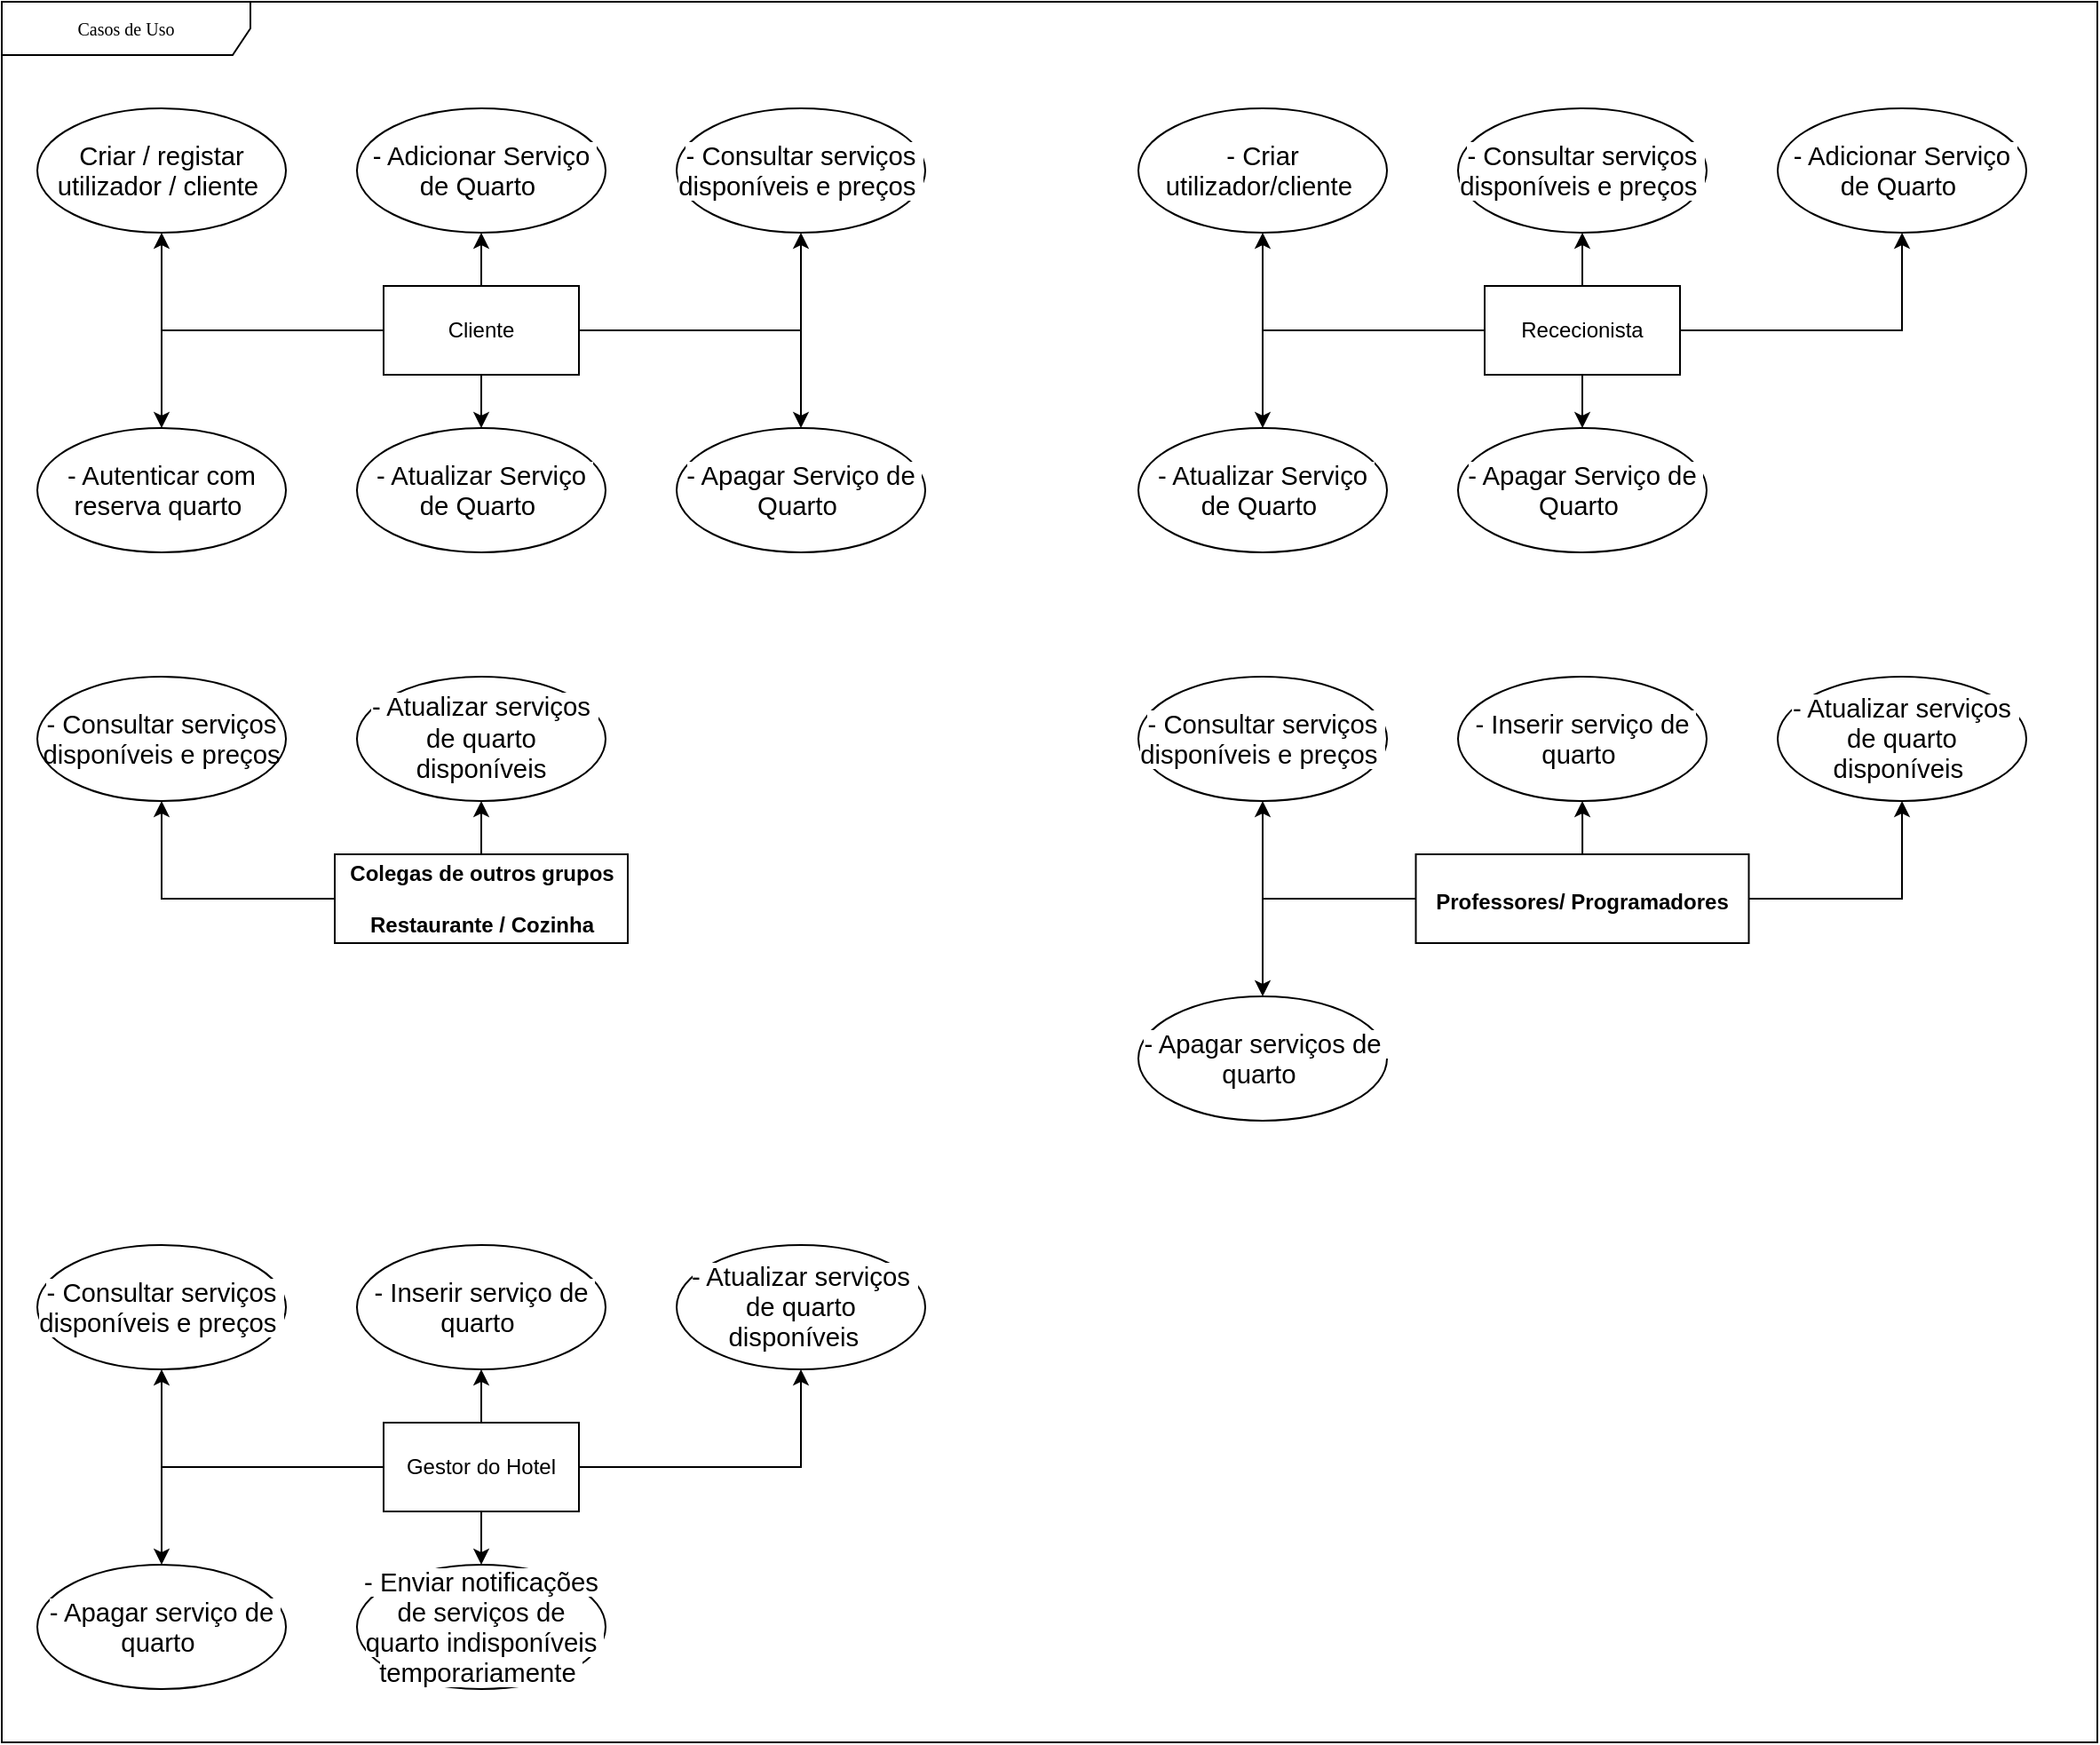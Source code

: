 <mxfile version="24.7.17">
  <diagram name="Page-1" id="c4acf3e9-155e-7222-9cf6-157b1a14988f">
    <mxGraphModel dx="1165" dy="1508" grid="1" gridSize="10" guides="1" tooltips="1" connect="1" arrows="1" fold="1" page="1" pageScale="1" pageWidth="850" pageHeight="1100" background="none" math="0" shadow="0">
      <root>
        <mxCell id="0" />
        <mxCell id="1" parent="0" />
        <mxCell id="17acba5748e5396b-1" value="Casos de Uso" style="shape=umlFrame;whiteSpace=wrap;html=1;rounded=0;shadow=0;comic=0;labelBackgroundColor=none;strokeWidth=1;fontFamily=Verdana;fontSize=10;align=center;width=140;height=30;" parent="1" vertex="1">
          <mxGeometry x="20" y="20" width="1180" height="980" as="geometry" />
        </mxCell>
        <mxCell id="TRqUTvNIFAxU2LXoDbBm-1" value="&lt;span style=&quot;-webkit-user-drag: none; -webkit-tap-highlight-color: transparent; margin: 0px; padding: 0px; user-select: text; text-align: left; white-space-collapse: preserve; background-color: rgb(255, 255, 255); font-size: 11pt; line-height: 17px; font-family: Calibri, Calibri_EmbeddedFont, Calibri_MSFontService, sans-serif; font-variant-ligatures: none !important;&quot; class=&quot;TextRun SCXW75571913 BCX0&quot; lang=&quot;PT-PT&quot; data-contrast=&quot;auto&quot;&gt;&lt;span style=&quot;-webkit-user-drag: none; -webkit-tap-highlight-color: transparent; margin: 0px; padding: 0px; user-select: text;&quot; class=&quot;NormalTextRun SCXW75571913 BCX0&quot;&gt;Criar &lt;/span&gt;&lt;span style=&quot;-webkit-user-drag: none; -webkit-tap-highlight-color: transparent; margin: 0px; padding: 0px; user-select: text;&quot; class=&quot;NormalTextRun SCXW75571913 BCX0&quot;&gt;/ registar&lt;/span&gt;&lt;span style=&quot;-webkit-user-drag: none; -webkit-tap-highlight-color: transparent; margin: 0px; padding: 0px; user-select: text;&quot; class=&quot;NormalTextRun SCXW75571913 BCX0&quot;&gt; utilizador &lt;/span&gt;&lt;span style=&quot;-webkit-user-drag: none; -webkit-tap-highlight-color: transparent; margin: 0px; padding: 0px; user-select: text;&quot; class=&quot;NormalTextRun SCXW75571913 BCX0&quot;&gt;/ cliente&lt;/span&gt;&lt;/span&gt;&lt;span style=&quot;-webkit-user-drag: none; -webkit-tap-highlight-color: transparent; margin: 0px; padding: 0px; user-select: text; text-align: left; white-space-collapse: preserve; background-color: rgb(255, 255, 255); font-size: 11pt; line-height: 17px; font-family: Calibri, Calibri_EmbeddedFont, Calibri_MSFontService, sans-serif;&quot; data-ccp-props=&quot;{}&quot; class=&quot;EOP SCXW75571913 BCX0&quot;&gt;&amp;nbsp;&lt;/span&gt;" style="ellipse;whiteSpace=wrap;html=1;" parent="1" vertex="1">
          <mxGeometry x="40" y="80" width="140" height="70" as="geometry" />
        </mxCell>
        <mxCell id="TRqUTvNIFAxU2LXoDbBm-2" value="&lt;span style=&quot;-webkit-user-drag: none; -webkit-tap-highlight-color: transparent; margin: 0px; padding: 0px; user-select: text; text-align: left; white-space-collapse: preserve; background-color: rgb(255, 255, 255); font-size: 11pt; line-height: 17px; font-family: Calibri, Calibri_EmbeddedFont, Calibri_MSFontService, sans-serif; font-variant-ligatures: none !important;&quot; class=&quot;TextRun SCXW180623992 BCX0&quot; lang=&quot;PT-PT&quot; data-contrast=&quot;auto&quot;&gt;&lt;span style=&quot;-webkit-user-drag: none; -webkit-tap-highlight-color: transparent; margin: 0px; padding: 0px; user-select: text;&quot; class=&quot;NormalTextRun SCXW180623992 BCX0&quot;&gt;- Autenticar &lt;/span&gt;&lt;span style=&quot;-webkit-user-drag: none; -webkit-tap-highlight-color: transparent; margin: 0px; padding: 0px; user-select: text;&quot; class=&quot;NormalTextRun SCXW180623992 BCX0&quot;&gt;com &lt;/span&gt;&lt;span style=&quot;-webkit-user-drag: none; -webkit-tap-highlight-color: transparent; margin: 0px; padding: 0px; user-select: text;&quot; class=&quot;NormalTextRun SCXW180623992 BCX0&quot;&gt;reserva&lt;/span&gt;&lt;span style=&quot;-webkit-user-drag: none; -webkit-tap-highlight-color: transparent; margin: 0px; padding: 0px; user-select: text;&quot; class=&quot;NormalTextRun SCXW180623992 BCX0&quot;&gt; quarto&lt;/span&gt;&lt;/span&gt;&lt;span style=&quot;-webkit-user-drag: none; -webkit-tap-highlight-color: transparent; margin: 0px; padding: 0px; user-select: text; text-align: left; white-space-collapse: preserve; background-color: rgb(255, 255, 255); font-size: 11pt; line-height: 17px; font-family: Calibri, Calibri_EmbeddedFont, Calibri_MSFontService, sans-serif;&quot; data-ccp-props=&quot;{}&quot; class=&quot;EOP SCXW180623992 BCX0&quot;&gt;&amp;nbsp;&lt;/span&gt;" style="ellipse;whiteSpace=wrap;html=1;" parent="1" vertex="1">
          <mxGeometry x="40" y="260" width="140" height="70" as="geometry" />
        </mxCell>
        <mxCell id="TRqUTvNIFAxU2LXoDbBm-3" value="&lt;span style=&quot;-webkit-user-drag: none; -webkit-tap-highlight-color: transparent; margin: 0px; padding: 0px; user-select: text; text-align: left; white-space-collapse: preserve; background-color: rgb(255, 255, 255); font-size: 11pt; line-height: 17px; font-family: Calibri, Calibri_EmbeddedFont, Calibri_MSFontService, sans-serif; font-variant-ligatures: none !important;&quot; class=&quot;TextRun SCXW109686073 BCX0&quot; lang=&quot;PT-PT&quot; data-contrast=&quot;auto&quot;&gt;&lt;span style=&quot;-webkit-user-drag: none; -webkit-tap-highlight-color: transparent; margin: 0px; padding: 0px; user-select: text;&quot; class=&quot;NormalTextRun SCXW109686073 BCX0&quot;&gt;- &lt;/span&gt;&lt;span style=&quot;-webkit-user-drag: none; -webkit-tap-highlight-color: transparent; margin: 0px; padding: 0px; user-select: text;&quot; class=&quot;NormalTextRun SCXW109686073 BCX0&quot;&gt;Consultar serviços disponíveis e preços&lt;/span&gt;&lt;/span&gt;&lt;span style=&quot;-webkit-user-drag: none; -webkit-tap-highlight-color: transparent; margin: 0px; padding: 0px; user-select: text; text-align: left; white-space-collapse: preserve; background-color: rgb(255, 255, 255); font-size: 11pt; line-height: 17px; font-family: Calibri, Calibri_EmbeddedFont, Calibri_MSFontService, sans-serif;&quot; data-ccp-props=&quot;{}&quot; class=&quot;EOP SCXW109686073 BCX0&quot;&gt;&amp;nbsp;&lt;/span&gt;" style="ellipse;whiteSpace=wrap;html=1;" parent="1" vertex="1">
          <mxGeometry x="400" y="80" width="140" height="70" as="geometry" />
        </mxCell>
        <mxCell id="TRqUTvNIFAxU2LXoDbBm-4" value="&lt;span style=&quot;-webkit-user-drag: none; -webkit-tap-highlight-color: transparent; margin: 0px; padding: 0px; user-select: text; text-align: left; white-space-collapse: preserve; background-color: rgb(255, 255, 255); font-size: 11pt; line-height: 17px; font-family: Calibri, Calibri_EmbeddedFont, Calibri_MSFontService, sans-serif; font-variant-ligatures: none !important;&quot; class=&quot;TextRun SCXW32491162 BCX0&quot; lang=&quot;PT-PT&quot; data-contrast=&quot;auto&quot;&gt;&lt;span style=&quot;-webkit-user-drag: none; -webkit-tap-highlight-color: transparent; margin: 0px; padding: 0px; user-select: text;&quot; class=&quot;NormalTextRun SCXW32491162 BCX0&quot;&gt;- &lt;/span&gt;&lt;span style=&quot;-webkit-user-drag: none; -webkit-tap-highlight-color: transparent; margin: 0px; padding: 0px; user-select: text;&quot; class=&quot;NormalTextRun SCXW32491162 BCX0&quot;&gt;Adicionar&lt;/span&gt;&lt;span style=&quot;-webkit-user-drag: none; -webkit-tap-highlight-color: transparent; margin: 0px; padding: 0px; user-select: text;&quot; class=&quot;NormalTextRun SCXW32491162 BCX0&quot;&gt; &lt;/span&gt;&lt;span style=&quot;-webkit-user-drag: none; -webkit-tap-highlight-color: transparent; margin: 0px; padding: 0px; user-select: text;&quot; class=&quot;NormalTextRun SCXW32491162 BCX0&quot;&gt;S&lt;/span&gt;&lt;span style=&quot;-webkit-user-drag: none; -webkit-tap-highlight-color: transparent; margin: 0px; padding: 0px; user-select: text;&quot; class=&quot;NormalTextRun SCXW32491162 BCX0&quot;&gt;erviço de &lt;/span&gt;&lt;span style=&quot;-webkit-user-drag: none; -webkit-tap-highlight-color: transparent; margin: 0px; padding: 0px; user-select: text;&quot; class=&quot;NormalTextRun SCXW32491162 BCX0&quot;&gt;Quarto&lt;/span&gt;&lt;/span&gt;&lt;span style=&quot;-webkit-user-drag: none; -webkit-tap-highlight-color: transparent; margin: 0px; padding: 0px; user-select: text; text-align: left; white-space-collapse: preserve; background-color: rgb(255, 255, 255); font-size: 11pt; line-height: 17px; font-family: Calibri, Calibri_EmbeddedFont, Calibri_MSFontService, sans-serif;&quot; data-ccp-props=&quot;{}&quot; class=&quot;EOP SCXW32491162 BCX0&quot;&gt;&amp;nbsp;&lt;/span&gt;" style="ellipse;whiteSpace=wrap;html=1;" parent="1" vertex="1">
          <mxGeometry x="220" y="80" width="140" height="70" as="geometry" />
        </mxCell>
        <mxCell id="TRqUTvNIFAxU2LXoDbBm-5" value="&lt;span style=&quot;-webkit-user-drag: none; -webkit-tap-highlight-color: transparent; margin: 0px; padding: 0px; user-select: text; text-align: left; white-space-collapse: preserve; background-color: rgb(255, 255, 255); font-size: 11pt; line-height: 17px; font-family: Calibri, Calibri_EmbeddedFont, Calibri_MSFontService, sans-serif; font-variant-ligatures: none !important;&quot; class=&quot;TextRun SCXW235727160 BCX0&quot; lang=&quot;PT-PT&quot; data-contrast=&quot;auto&quot;&gt;&lt;span style=&quot;-webkit-user-drag: none; -webkit-tap-highlight-color: transparent; margin: 0px; padding: 0px; user-select: text;&quot; class=&quot;NormalTextRun SCXW235727160 BCX0&quot;&gt;- Atualizar Serviço de Quarto&lt;/span&gt;&lt;/span&gt;&lt;span style=&quot;-webkit-user-drag: none; -webkit-tap-highlight-color: transparent; margin: 0px; padding: 0px; user-select: text; text-align: left; white-space-collapse: preserve; background-color: rgb(255, 255, 255); font-size: 11pt; line-height: 17px; font-family: Calibri, Calibri_EmbeddedFont, Calibri_MSFontService, sans-serif;&quot; data-ccp-props=&quot;{}&quot; class=&quot;EOP SCXW235727160 BCX0&quot;&gt;&amp;nbsp;&lt;/span&gt;" style="ellipse;whiteSpace=wrap;html=1;" parent="1" vertex="1">
          <mxGeometry x="220" y="260" width="140" height="70" as="geometry" />
        </mxCell>
        <mxCell id="TRqUTvNIFAxU2LXoDbBm-6" value="&lt;span style=&quot;-webkit-user-drag: none; -webkit-tap-highlight-color: transparent; margin: 0px; padding: 0px; user-select: text; text-align: left; white-space-collapse: preserve; background-color: rgb(255, 255, 255); font-size: 11pt; line-height: 17px; font-family: Calibri, Calibri_EmbeddedFont, Calibri_MSFontService, sans-serif; font-variant-ligatures: none !important;&quot; class=&quot;TextRun SCXW94446775 BCX0&quot; lang=&quot;PT-PT&quot; data-contrast=&quot;auto&quot;&gt;&lt;span style=&quot;-webkit-user-drag: none; -webkit-tap-highlight-color: transparent; margin: 0px; padding: 0px; user-select: text;&quot; class=&quot;NormalTextRun SCXW94446775 BCX0&quot;&gt;- Apagar Serviço de Quarto&lt;/span&gt;&lt;/span&gt;&lt;span style=&quot;-webkit-user-drag: none; -webkit-tap-highlight-color: transparent; margin: 0px; padding: 0px; user-select: text; text-align: left; white-space-collapse: preserve; background-color: rgb(255, 255, 255); font-size: 11pt; line-height: 17px; font-family: Calibri, Calibri_EmbeddedFont, Calibri_MSFontService, sans-serif;&quot; data-ccp-props=&quot;{}&quot; class=&quot;EOP SCXW94446775 BCX0&quot;&gt;&amp;nbsp;&lt;/span&gt;" style="ellipse;whiteSpace=wrap;html=1;" parent="1" vertex="1">
          <mxGeometry x="400" y="260" width="140" height="70" as="geometry" />
        </mxCell>
        <mxCell id="TRqUTvNIFAxU2LXoDbBm-15" style="edgeStyle=orthogonalEdgeStyle;rounded=0;orthogonalLoop=1;jettySize=auto;html=1;" parent="1" source="TRqUTvNIFAxU2LXoDbBm-14" target="TRqUTvNIFAxU2LXoDbBm-4" edge="1">
          <mxGeometry relative="1" as="geometry" />
        </mxCell>
        <mxCell id="TRqUTvNIFAxU2LXoDbBm-16" style="edgeStyle=orthogonalEdgeStyle;rounded=0;orthogonalLoop=1;jettySize=auto;html=1;" parent="1" source="TRqUTvNIFAxU2LXoDbBm-14" target="TRqUTvNIFAxU2LXoDbBm-3" edge="1">
          <mxGeometry relative="1" as="geometry" />
        </mxCell>
        <mxCell id="TRqUTvNIFAxU2LXoDbBm-17" style="edgeStyle=orthogonalEdgeStyle;rounded=0;orthogonalLoop=1;jettySize=auto;html=1;entryX=0.5;entryY=1;entryDx=0;entryDy=0;" parent="1" source="TRqUTvNIFAxU2LXoDbBm-14" target="TRqUTvNIFAxU2LXoDbBm-1" edge="1">
          <mxGeometry relative="1" as="geometry" />
        </mxCell>
        <mxCell id="TRqUTvNIFAxU2LXoDbBm-18" style="edgeStyle=orthogonalEdgeStyle;rounded=0;orthogonalLoop=1;jettySize=auto;html=1;" parent="1" source="TRqUTvNIFAxU2LXoDbBm-14" target="TRqUTvNIFAxU2LXoDbBm-5" edge="1">
          <mxGeometry relative="1" as="geometry" />
        </mxCell>
        <mxCell id="TRqUTvNIFAxU2LXoDbBm-19" style="edgeStyle=orthogonalEdgeStyle;rounded=0;orthogonalLoop=1;jettySize=auto;html=1;" parent="1" source="TRqUTvNIFAxU2LXoDbBm-14" target="TRqUTvNIFAxU2LXoDbBm-6" edge="1">
          <mxGeometry relative="1" as="geometry" />
        </mxCell>
        <mxCell id="TRqUTvNIFAxU2LXoDbBm-20" style="edgeStyle=orthogonalEdgeStyle;rounded=0;orthogonalLoop=1;jettySize=auto;html=1;" parent="1" source="TRqUTvNIFAxU2LXoDbBm-14" target="TRqUTvNIFAxU2LXoDbBm-2" edge="1">
          <mxGeometry relative="1" as="geometry" />
        </mxCell>
        <mxCell id="TRqUTvNIFAxU2LXoDbBm-14" value="Cliente" style="html=1;whiteSpace=wrap;" parent="1" vertex="1">
          <mxGeometry x="235" y="180" width="110" height="50" as="geometry" />
        </mxCell>
        <mxCell id="188S0xd9ToCCXMYDWvKy-2" value="&lt;span style=&quot;-webkit-user-drag: none; -webkit-tap-highlight-color: transparent; margin: 0px; padding: 0px; user-select: text; text-align: left; white-space-collapse: preserve; background-color: rgb(255, 255, 255); font-size: 11pt; line-height: 17px; font-family: Calibri, Calibri_EmbeddedFont, Calibri_MSFontService, sans-serif; font-variant-ligatures: none !important;&quot; class=&quot;TextRun SCXW247957925 BCX0&quot; lang=&quot;PT-PT&quot; data-contrast=&quot;auto&quot;&gt;&lt;span style=&quot;-webkit-user-drag: none; -webkit-tap-highlight-color: transparent; margin: 0px; padding: 0px; user-select: text;&quot; class=&quot;NormalTextRun SCXW247957925 BCX0&quot;&gt;- Criar utilizador&lt;/span&gt;&lt;span style=&quot;-webkit-user-drag: none; -webkit-tap-highlight-color: transparent; margin: 0px; padding: 0px; user-select: text;&quot; class=&quot;NormalTextRun SCXW247957925 BCX0&quot;&gt;/cliente&lt;/span&gt;&lt;/span&gt;&lt;span style=&quot;-webkit-user-drag: none; -webkit-tap-highlight-color: transparent; margin: 0px; padding: 0px; user-select: text; text-align: left; white-space-collapse: preserve; background-color: rgb(255, 255, 255); font-size: 11pt; line-height: 17px; font-family: Calibri, Calibri_EmbeddedFont, Calibri_MSFontService, sans-serif;&quot; data-ccp-props=&quot;{}&quot; class=&quot;EOP SCXW247957925 BCX0&quot;&gt;&amp;nbsp;&lt;/span&gt;" style="ellipse;whiteSpace=wrap;html=1;" vertex="1" parent="1">
          <mxGeometry x="660" y="80" width="140" height="70" as="geometry" />
        </mxCell>
        <mxCell id="188S0xd9ToCCXMYDWvKy-3" value="&lt;span style=&quot;-webkit-user-drag: none; -webkit-tap-highlight-color: transparent; margin: 0px; padding: 0px; user-select: text; text-align: left; white-space-collapse: preserve; background-color: rgb(255, 255, 255); font-size: 11pt; line-height: 17px; font-family: Calibri, Calibri_EmbeddedFont, Calibri_MSFontService, sans-serif; font-variant-ligatures: none !important;&quot; class=&quot;TextRun SCXW54828453 BCX0&quot; lang=&quot;PT-PT&quot; data-contrast=&quot;auto&quot;&gt;&lt;span style=&quot;-webkit-user-drag: none; -webkit-tap-highlight-color: transparent; margin: 0px; padding: 0px; user-select: text;&quot; class=&quot;NormalTextRun SCXW54828453 BCX0&quot;&gt;- Atualizar Serviço de Quarto&lt;/span&gt;&lt;/span&gt;&lt;span style=&quot;-webkit-user-drag: none; -webkit-tap-highlight-color: transparent; margin: 0px; padding: 0px; user-select: text; text-align: left; white-space-collapse: preserve; background-color: rgb(255, 255, 255); font-size: 11pt; line-height: 17px; font-family: Calibri, Calibri_EmbeddedFont, Calibri_MSFontService, sans-serif;&quot; data-ccp-props=&quot;{}&quot; class=&quot;EOP SCXW54828453 BCX0&quot;&gt;&amp;nbsp;&lt;/span&gt;" style="ellipse;whiteSpace=wrap;html=1;" vertex="1" parent="1">
          <mxGeometry x="660" y="260" width="140" height="70" as="geometry" />
        </mxCell>
        <mxCell id="188S0xd9ToCCXMYDWvKy-4" value="&lt;span style=&quot;-webkit-user-drag: none; -webkit-tap-highlight-color: transparent; margin: 0px; padding: 0px; user-select: text; text-align: left; white-space-collapse: preserve; background-color: rgb(255, 255, 255); font-size: 11pt; line-height: 17px; font-family: Calibri, Calibri_EmbeddedFont, Calibri_MSFontService, sans-serif; font-variant-ligatures: none !important;&quot; class=&quot;TextRun SCXW182080053 BCX0&quot; lang=&quot;PT-PT&quot; data-contrast=&quot;auto&quot;&gt;&lt;span style=&quot;-webkit-user-drag: none; -webkit-tap-highlight-color: transparent; margin: 0px; padding: 0px; user-select: text;&quot; class=&quot;NormalTextRun SCXW182080053 BCX0&quot;&gt;- Adicionar Serviço de Quarto&lt;/span&gt;&lt;/span&gt;&lt;span style=&quot;-webkit-user-drag: none; -webkit-tap-highlight-color: transparent; margin: 0px; padding: 0px; user-select: text; text-align: left; white-space-collapse: preserve; background-color: rgb(255, 255, 255); font-size: 11pt; line-height: 17px; font-family: Calibri, Calibri_EmbeddedFont, Calibri_MSFontService, sans-serif;&quot; data-ccp-props=&quot;{}&quot; class=&quot;EOP SCXW182080053 BCX0&quot;&gt;&amp;nbsp;&lt;/span&gt;" style="ellipse;whiteSpace=wrap;html=1;" vertex="1" parent="1">
          <mxGeometry x="1020" y="80" width="140" height="70" as="geometry" />
        </mxCell>
        <mxCell id="188S0xd9ToCCXMYDWvKy-5" value="&lt;span style=&quot;-webkit-user-drag: none; -webkit-tap-highlight-color: transparent; margin: 0px; padding: 0px; user-select: text; text-align: left; white-space-collapse: preserve; background-color: rgb(255, 255, 255); font-size: 11pt; line-height: 17px; font-family: Calibri, Calibri_EmbeddedFont, Calibri_MSFontService, sans-serif; font-variant-ligatures: none !important;&quot; class=&quot;TextRun SCXW98077444 BCX0&quot; lang=&quot;PT-PT&quot; data-contrast=&quot;auto&quot;&gt;&lt;span style=&quot;-webkit-user-drag: none; -webkit-tap-highlight-color: transparent; margin: 0px; padding: 0px; user-select: text;&quot; class=&quot;NormalTextRun SCXW98077444 BCX0&quot;&gt;- Consultar serviços disponíveis e preços&lt;/span&gt;&lt;/span&gt;&lt;span style=&quot;-webkit-user-drag: none; -webkit-tap-highlight-color: transparent; margin: 0px; padding: 0px; user-select: text; text-align: left; white-space-collapse: preserve; background-color: rgb(255, 255, 255); font-size: 11pt; line-height: 17px; font-family: Calibri, Calibri_EmbeddedFont, Calibri_MSFontService, sans-serif;&quot; data-ccp-props=&quot;{}&quot; class=&quot;EOP SCXW98077444 BCX0&quot;&gt;&amp;nbsp;&lt;/span&gt;" style="ellipse;whiteSpace=wrap;html=1;" vertex="1" parent="1">
          <mxGeometry x="840" y="80" width="140" height="70" as="geometry" />
        </mxCell>
        <mxCell id="188S0xd9ToCCXMYDWvKy-6" value="&lt;span style=&quot;-webkit-user-drag: none; -webkit-tap-highlight-color: transparent; margin: 0px; padding: 0px; user-select: text; text-align: left; white-space-collapse: preserve; background-color: rgb(255, 255, 255); font-size: 11pt; line-height: 17px; font-family: Calibri, Calibri_EmbeddedFont, Calibri_MSFontService, sans-serif; font-variant-ligatures: none !important;&quot; class=&quot;TextRun SCXW36829501 BCX0&quot; lang=&quot;PT-PT&quot; data-contrast=&quot;auto&quot;&gt;&lt;span style=&quot;-webkit-user-drag: none; -webkit-tap-highlight-color: transparent; margin: 0px; padding: 0px; user-select: text;&quot; class=&quot;NormalTextRun SCXW36829501 BCX0&quot;&gt;- Apagar Serviço de Quarto&lt;/span&gt;&lt;/span&gt;&lt;span style=&quot;-webkit-user-drag: none; -webkit-tap-highlight-color: transparent; margin: 0px; padding: 0px; user-select: text; text-align: left; white-space-collapse: preserve; background-color: rgb(255, 255, 255); font-size: 11pt; line-height: 17px; font-family: Calibri, Calibri_EmbeddedFont, Calibri_MSFontService, sans-serif;&quot; data-ccp-props=&quot;{}&quot; class=&quot;EOP SCXW36829501 BCX0&quot;&gt;&amp;nbsp;&lt;/span&gt;" style="ellipse;whiteSpace=wrap;html=1;" vertex="1" parent="1">
          <mxGeometry x="840" y="260" width="140" height="70" as="geometry" />
        </mxCell>
        <mxCell id="188S0xd9ToCCXMYDWvKy-8" style="edgeStyle=orthogonalEdgeStyle;rounded=0;orthogonalLoop=1;jettySize=auto;html=1;" edge="1" source="188S0xd9ToCCXMYDWvKy-14" target="188S0xd9ToCCXMYDWvKy-5" parent="1">
          <mxGeometry relative="1" as="geometry" />
        </mxCell>
        <mxCell id="188S0xd9ToCCXMYDWvKy-9" style="edgeStyle=orthogonalEdgeStyle;rounded=0;orthogonalLoop=1;jettySize=auto;html=1;" edge="1" source="188S0xd9ToCCXMYDWvKy-14" target="188S0xd9ToCCXMYDWvKy-4" parent="1">
          <mxGeometry relative="1" as="geometry" />
        </mxCell>
        <mxCell id="188S0xd9ToCCXMYDWvKy-10" style="edgeStyle=orthogonalEdgeStyle;rounded=0;orthogonalLoop=1;jettySize=auto;html=1;entryX=0.5;entryY=1;entryDx=0;entryDy=0;" edge="1" source="188S0xd9ToCCXMYDWvKy-14" target="188S0xd9ToCCXMYDWvKy-2" parent="1">
          <mxGeometry relative="1" as="geometry" />
        </mxCell>
        <mxCell id="188S0xd9ToCCXMYDWvKy-11" style="edgeStyle=orthogonalEdgeStyle;rounded=0;orthogonalLoop=1;jettySize=auto;html=1;" edge="1" source="188S0xd9ToCCXMYDWvKy-14" target="188S0xd9ToCCXMYDWvKy-6" parent="1">
          <mxGeometry relative="1" as="geometry" />
        </mxCell>
        <mxCell id="188S0xd9ToCCXMYDWvKy-13" style="edgeStyle=orthogonalEdgeStyle;rounded=0;orthogonalLoop=1;jettySize=auto;html=1;" edge="1" source="188S0xd9ToCCXMYDWvKy-14" target="188S0xd9ToCCXMYDWvKy-3" parent="1">
          <mxGeometry relative="1" as="geometry" />
        </mxCell>
        <mxCell id="188S0xd9ToCCXMYDWvKy-14" value="Rececionista" style="html=1;whiteSpace=wrap;" vertex="1" parent="1">
          <mxGeometry x="855" y="180" width="110" height="50" as="geometry" />
        </mxCell>
        <mxCell id="188S0xd9ToCCXMYDWvKy-15" value="&lt;span style=&quot;accent-color: auto; place-content: normal; place-items: normal; place-self: auto; alignment-baseline: auto; anchor-name: none; animation: 0s ease 0s 1 normal none running none; animation-composition: replace; app-region: none; appearance: none; aspect-ratio: auto; backdrop-filter: none; backface-visibility: visible; background: none 0% 0% / auto repeat scroll padding-box border-box rgba(0, 0, 0, 0); background-blend-mode: normal; baseline-shift: 0px; baseline-source: auto; border-image: none 100% / 1 / 0 stretch; border-color: rgb(0, 0, 0); border-collapse: collapse; border-end-end-radius: 0px; border-end-start-radius: 0px; border-width: 0px; border-style: none; border-spacing: 0px; border-start-end-radius: 0px; border-start-start-radius: 0px; border-radius: 0px; inset: auto; box-shadow: none; box-sizing: content-box; break-after: auto; break-before: auto; break-inside: auto; buffered-rendering: auto; caption-side: top; caret-color: rgb(0, 0, 0); clear: none; clip: auto; clip-path: none; clip-rule: nonzero; color-interpolation: srgb; color-interpolation-filters: linearrgb; color-rendering: auto; color-scheme: normal; columns: auto; column-fill: balance; gap: normal; column-rule: 0px rgb(0, 0, 0); column-span: none; contain: none; contain-intrinsic-block-size: none; contain-intrinsic-size: none; contain-intrinsic-inline-size: none; container: none; content: normal; content-visibility: visible; counter-increment: none; counter-reset: none; counter-set: none; cursor: text; cx: 0px; cy: 0px; d: none; direction: ltr; display: inline; dominant-baseline: auto; empty-cells: show; field-sizing: fixed; fill: rgb(0, 0, 0); fill-opacity: 1; fill-rule: nonzero; filter: none; flex: 0 1 auto; flex-flow: row; float: none; flood-color: rgb(0, 0, 0); flood-opacity: 1; font-family: WordVisi_MSFontService, Calibri, Calibri_EmbeddedFont, Calibri_MSFontService, sans-serif; font-feature-settings: normal; font-kerning: none; font-optical-sizing: auto; font-palette: normal; font-size: 14.667px; font-size-adjust: none; font-stretch: 100%; font-synthesis: weight style small-caps; font-variant-ligatures: none; font-variant-numeric: normal; font-variant-east-asian: normal; font-variant-alternates: normal; font-variant-position: normal; font-variation-settings: normal; forced-color-adjust: auto; grid-area: auto; grid: none; height: auto; hyphenate-character: auto; hyphenate-limit-chars: auto; hyphens: manual; image-orientation: from-image; image-rendering: auto; initial-letter: normal; inline-size: auto; inset-area: none; inset-block: auto; inset-inline: auto; interpolate-size: numeric-only; isolation: auto; lighting-color: rgb(255, 255, 255); line-break: auto; line-height: 17px; list-style: outside none disc; margin: 0px; marker: none; mask: none; mask-type: luminance; math-depth: 0; math-shift: normal; math-style: normal; max-height: none; max-width: none; min-height: 0px; min-width: 0px; mix-blend-mode: normal; object-fit: fill; object-position: 50% 50%; object-view-box: none; offset: normal; opacity: 1; order: 0; outline: rgb(0, 0, 0) none 0px; outline-offset: 0px; overflow: visible; overflow-anchor: auto; overflow-clip-margin: 0px; overflow-wrap: break-word; overlay: none; overscroll-behavior-block: auto; overscroll-behavior-inline: auto; overscroll-behavior: auto; padding: 0px; page: auto; paint-order: normal; perspective: none; perspective-origin: 0px 0px; pointer-events: auto; position: static; position-anchor: auto; position-area: none; position-try: none; position-visibility: always; quotes: auto; r: 0px; resize: none; rotate: none; ruby-align: space-around; ruby-position: over; rx: auto; ry: auto; scale: none; scroll-behavior: auto; scroll-margin-block: 0px; scroll-margin: 0px; scroll-margin-inline: 0px; scroll-padding-block: auto; scroll-padding: auto; scroll-padding-inline: auto; scroll-snap-align: none; scroll-snap-stop: normal; scroll-snap-type: none; scroll-timeline: none; scrollbar-color: auto; scrollbar-gutter: auto; scrollbar-width: auto; shape-image-threshold: 0; shape-margin: 0px; shape-outside: none; shape-rendering: auto; speak: normal; stop-color: rgb(0, 0, 0); stop-opacity: 1; stroke: none; stroke-dasharray: none; stroke-dashoffset: 0px; stroke-linecap: butt; stroke-linejoin: miter; stroke-miterlimit: 4; stroke-opacity: 1; stroke-width: 1px; tab-size: 8; table-layout: auto; text-align: left; text-align-last: auto; text-anchor: start; text-combine-upright: none; text-decoration-style: solid; text-decoration-color: rgb(0, 0, 0); text-decoration-skip-ink: auto; text-emphasis: none rgb(0, 0, 0); text-emphasis-position: over; text-orientation: mixed; text-overflow: clip; text-rendering: auto; text-shadow: none; text-size-adjust: auto; text-spacing-trim: normal; text-underline-offset: auto; text-underline-position: auto; white-space-collapse: preserve; timeline-scope: none; touch-action: auto; transform: none; transform-box: view-box; transform-origin: 0px 0px; transform-style: flat; transition: all; translate: none; unicode-bidi: normal; user-select: text; vector-effect: none; vertical-align: baseline; view-timeline: none; view-transition-class: none; view-transition-name: none; visibility: visible; border-block-end: 0px none rgb(0, 0, 0); border-block-start: 0px none rgb(0, 0, 0); border-inline-end: 0px none rgb(0, 0, 0); -webkit-border-image: none; border-inline-start: 0px none rgb(0, 0, 0); -webkit-box-align: stretch; -webkit-box-decoration-break: slice; -webkit-box-direction: normal; -webkit-box-flex: 0; -webkit-box-ordinal-group: 1; -webkit-box-orient: horizontal; -webkit-box-pack: start; -webkit-font-smoothing: auto; -webkit-line-break: auto; -webkit-locale: &amp;quot;PT-PT&amp;quot;; block-size: auto; margin-block: 0px; margin-inline: 0px; -webkit-mask-box-image-source: none; -webkit-mask-box-image-slice: 0 fill; -webkit-mask-box-image-width: auto; -webkit-mask-box-image-outset: 0; -webkit-mask-box-image-repeat: stretch; max-block-size: none; max-inline-size: none; min-block-size: 0px; min-inline-size: 0px; padding-block: 0px; padding-inline: 0px; -webkit-print-color-adjust: economy; -webkit-rtl-ordering: logical; -webkit-ruby-position: before; -webkit-tap-highlight-color: rgba(0, 0, 0, 0); -webkit-text-combine: none; -webkit-text-fill-color: rgb(0, 0, 0); -webkit-text-orientation: vertical-right; -webkit-text-security: none; -webkit-text-stroke-color: rgb(0, 0, 0); -webkit-user-drag: none; -webkit-user-modify: read-only; -webkit-writing-mode: horizontal-tb; width: auto; will-change: auto; word-break: normal; writing-mode: horizontal-tb; x: 0px; y: 0px; z-index: auto; zoom: 1;&quot; class=&quot;TextRun SCXW40648182 BCX0&quot; lang=&quot;PT-PT&quot; data-contrast=&quot;auto&quot;&gt;&lt;span class=&quot;NormalTextRun SCXW40648182 BCX0&quot;&gt;- Consultar serviços disponíveis e preços&lt;/span&gt;&lt;/span&gt;" style="ellipse;whiteSpace=wrap;html=1;" vertex="1" parent="1">
          <mxGeometry x="40" y="400" width="140" height="70" as="geometry" />
        </mxCell>
        <mxCell id="188S0xd9ToCCXMYDWvKy-18" value="&lt;span style=&quot;-webkit-user-drag: none; -webkit-tap-highlight-color: transparent; margin: 0px; padding: 0px; user-select: text; font-family: Calibri, Calibri_EmbeddedFont, Calibri_MSFontService, sans-serif; font-size: 14.667px; font-variant-ligatures: none; text-align: left; white-space-collapse: preserve; background-color: rgb(255, 255, 255);&quot; class=&quot;NormalTextRun SCXW135372917 BCX0&quot;&gt;- &lt;/span&gt;&lt;span style=&quot;-webkit-user-drag: none; -webkit-tap-highlight-color: transparent; margin: 0px; padding: 0px; user-select: text; font-family: Calibri, Calibri_EmbeddedFont, Calibri_MSFontService, sans-serif; font-size: 14.667px; font-variant-ligatures: none; text-align: left; white-space-collapse: preserve; background-color: rgb(255, 255, 255);&quot; class=&quot;NormalTextRun SCXW135372917 BCX0&quot;&gt;Atualizar serviços de quarto disponíveis&lt;/span&gt;" style="ellipse;whiteSpace=wrap;html=1;" vertex="1" parent="1">
          <mxGeometry x="220" y="400" width="140" height="70" as="geometry" />
        </mxCell>
        <mxCell id="188S0xd9ToCCXMYDWvKy-20" style="edgeStyle=orthogonalEdgeStyle;rounded=0;orthogonalLoop=1;jettySize=auto;html=1;" edge="1" source="188S0xd9ToCCXMYDWvKy-25" target="188S0xd9ToCCXMYDWvKy-18" parent="1">
          <mxGeometry relative="1" as="geometry" />
        </mxCell>
        <mxCell id="188S0xd9ToCCXMYDWvKy-22" style="edgeStyle=orthogonalEdgeStyle;rounded=0;orthogonalLoop=1;jettySize=auto;html=1;entryX=0.5;entryY=1;entryDx=0;entryDy=0;" edge="1" source="188S0xd9ToCCXMYDWvKy-25" target="188S0xd9ToCCXMYDWvKy-15" parent="1">
          <mxGeometry relative="1" as="geometry" />
        </mxCell>
        <mxCell id="188S0xd9ToCCXMYDWvKy-25" value="&lt;b style=&quot;text-wrap: nowrap;&quot;&gt;Colegas de outros grupos&lt;br&gt;&lt;br&gt;Restaurante / Cozinha&lt;/b&gt;" style="html=1;whiteSpace=wrap;" vertex="1" parent="1">
          <mxGeometry x="207.5" y="500" width="165" height="50" as="geometry" />
        </mxCell>
        <mxCell id="188S0xd9ToCCXMYDWvKy-26" value="&lt;span style=&quot;white-space-collapse: preserve; -webkit-user-drag: none; -webkit-tap-highlight-color: transparent; margin: 0px; padding: 0px; user-select: text; text-align: left; background-color: rgb(255, 255, 255); font-size: 11pt; line-height: 17px; font-family: Calibri, Calibri_EmbeddedFont, Calibri_MSFontService, sans-serif; font-variant-ligatures: none !important;&quot; class=&quot;TextRun SCXW109686073 BCX0&quot; lang=&quot;PT-PT&quot; data-contrast=&quot;auto&quot;&gt;&lt;span style=&quot;-webkit-user-drag: none; -webkit-tap-highlight-color: transparent; margin: 0px; padding: 0px; user-select: text;&quot; class=&quot;NormalTextRun SCXW109686073 BCX0&quot;&gt;- &lt;/span&gt;&lt;span style=&quot;-webkit-user-drag: none; -webkit-tap-highlight-color: transparent; margin: 0px; padding: 0px; user-select: text;&quot; class=&quot;NormalTextRun SCXW109686073 BCX0&quot;&gt;Consultar serviços disponíveis e preços&lt;/span&gt;&lt;/span&gt;&lt;span style=&quot;white-space-collapse: preserve; -webkit-user-drag: none; -webkit-tap-highlight-color: transparent; margin: 0px; padding: 0px; user-select: text; text-align: left; background-color: rgb(255, 255, 255); font-size: 11pt; line-height: 17px; font-family: Calibri, Calibri_EmbeddedFont, Calibri_MSFontService, sans-serif;&quot; data-ccp-props=&quot;{}&quot; class=&quot;EOP SCXW109686073 BCX0&quot;&gt;&amp;nbsp;&lt;/span&gt;" style="ellipse;whiteSpace=wrap;html=1;" vertex="1" parent="1">
          <mxGeometry x="660" y="400" width="140" height="70" as="geometry" />
        </mxCell>
        <mxCell id="188S0xd9ToCCXMYDWvKy-27" value="&lt;span style=&quot;-webkit-user-drag: none; -webkit-tap-highlight-color: transparent; margin: 0px; padding: 0px; user-select: text; text-align: left; white-space-collapse: preserve; background-color: rgb(255, 255, 255); font-size: 11pt; line-height: 17px; font-family: Calibri, Calibri_EmbeddedFont, Calibri_MSFontService, sans-serif; font-variant-ligatures: none !important;&quot; class=&quot;TextRun SCXW155354545 BCX0&quot; lang=&quot;PT-PT&quot; data-contrast=&quot;auto&quot;&gt;&lt;span style=&quot;-webkit-user-drag: none; -webkit-tap-highlight-color: transparent; margin: 0px; padding: 0px; user-select: text;&quot; class=&quot;NormalTextRun SCXW155354545 BCX0&quot;&gt;- Apagar serviços de quarto&lt;/span&gt;&lt;/span&gt;&lt;span style=&quot;-webkit-user-drag: none; -webkit-tap-highlight-color: transparent; margin: 0px; padding: 0px; user-select: text; text-align: left; white-space-collapse: preserve; background-color: rgb(255, 255, 255); font-size: 11pt; line-height: 17px; font-family: Calibri, Calibri_EmbeddedFont, Calibri_MSFontService, sans-serif;&quot; data-ccp-props=&quot;{}&quot; class=&quot;EOP SCXW155354545 BCX0&quot;&gt;&amp;nbsp;&lt;/span&gt;" style="ellipse;whiteSpace=wrap;html=1;" vertex="1" parent="1">
          <mxGeometry x="660" y="580" width="140" height="70" as="geometry" />
        </mxCell>
        <mxCell id="188S0xd9ToCCXMYDWvKy-28" value="&lt;span style=&quot;-webkit-user-drag: none; -webkit-tap-highlight-color: transparent; margin: 0px; padding: 0px; user-select: text; text-align: left; white-space-collapse: preserve; background-color: rgb(255, 255, 255); font-size: 11pt; line-height: 17px; font-family: Calibri, Calibri_EmbeddedFont, Calibri_MSFontService, sans-serif; font-variant-ligatures: none !important;&quot; class=&quot;TextRun SCXW159287964 BCX0&quot; lang=&quot;PT-PT&quot; data-contrast=&quot;auto&quot;&gt;&lt;span style=&quot;-webkit-user-drag: none; -webkit-tap-highlight-color: transparent; margin: 0px; padding: 0px; user-select: text;&quot; class=&quot;NormalTextRun SCXW159287964 BCX0&quot;&gt;- &lt;/span&gt;&lt;span style=&quot;-webkit-user-drag: none; -webkit-tap-highlight-color: transparent; margin: 0px; padding: 0px; user-select: text;&quot; class=&quot;NormalTextRun SCXW159287964 BCX0&quot;&gt;Atualizar serviços de quarto&lt;/span&gt;&lt;span style=&quot;-webkit-user-drag: none; -webkit-tap-highlight-color: transparent; margin: 0px; padding: 0px; user-select: text;&quot; class=&quot;NormalTextRun SCXW159287964 BCX0&quot;&gt; disponíveis&lt;/span&gt;&lt;/span&gt;&lt;span style=&quot;-webkit-user-drag: none; -webkit-tap-highlight-color: transparent; margin: 0px; padding: 0px; user-select: text; text-align: left; white-space-collapse: preserve; background-color: rgb(255, 255, 255); font-size: 11pt; line-height: 17px; font-family: Calibri, Calibri_EmbeddedFont, Calibri_MSFontService, sans-serif;&quot; data-ccp-props=&quot;{}&quot; class=&quot;EOP SCXW159287964 BCX0&quot;&gt;&amp;nbsp;&lt;/span&gt;" style="ellipse;whiteSpace=wrap;html=1;" vertex="1" parent="1">
          <mxGeometry x="1020" y="400" width="140" height="70" as="geometry" />
        </mxCell>
        <mxCell id="188S0xd9ToCCXMYDWvKy-29" value="&lt;span style=&quot;-webkit-user-drag: none; -webkit-tap-highlight-color: transparent; margin: 0px; padding: 0px; user-select: text; text-align: left; white-space-collapse: preserve; background-color: rgb(255, 255, 255); font-size: 11pt; line-height: 17px; font-family: Calibri, Calibri_EmbeddedFont, Calibri_MSFontService, sans-serif; font-variant-ligatures: none !important;&quot; class=&quot;TextRun SCXW8358077 BCX0&quot; lang=&quot;PT-PT&quot; data-contrast=&quot;auto&quot;&gt;&lt;span style=&quot;-webkit-user-drag: none; -webkit-tap-highlight-color: transparent; margin: 0px; padding: 0px; user-select: text;&quot; class=&quot;NormalTextRun SCXW8358077 BCX0&quot;&gt;- &lt;/span&gt;&lt;span style=&quot;-webkit-user-drag: none; -webkit-tap-highlight-color: transparent; margin: 0px; padding: 0px; user-select: text;&quot; class=&quot;NormalTextRun SCXW8358077 BCX0&quot;&gt;Inserir serviço de quarto&lt;/span&gt;&lt;/span&gt;&lt;span style=&quot;-webkit-user-drag: none; -webkit-tap-highlight-color: transparent; margin: 0px; padding: 0px; user-select: text; text-align: left; white-space-collapse: preserve; background-color: rgb(255, 255, 255); font-size: 11pt; line-height: 17px; font-family: Calibri, Calibri_EmbeddedFont, Calibri_MSFontService, sans-serif;&quot; data-ccp-props=&quot;{}&quot; class=&quot;EOP SCXW8358077 BCX0&quot;&gt;&amp;nbsp;&lt;/span&gt;" style="ellipse;whiteSpace=wrap;html=1;" vertex="1" parent="1">
          <mxGeometry x="840" y="400" width="140" height="70" as="geometry" />
        </mxCell>
        <mxCell id="188S0xd9ToCCXMYDWvKy-32" style="edgeStyle=orthogonalEdgeStyle;rounded=0;orthogonalLoop=1;jettySize=auto;html=1;" edge="1" source="188S0xd9ToCCXMYDWvKy-38" target="188S0xd9ToCCXMYDWvKy-29" parent="1">
          <mxGeometry relative="1" as="geometry" />
        </mxCell>
        <mxCell id="188S0xd9ToCCXMYDWvKy-33" style="edgeStyle=orthogonalEdgeStyle;rounded=0;orthogonalLoop=1;jettySize=auto;html=1;" edge="1" source="188S0xd9ToCCXMYDWvKy-38" target="188S0xd9ToCCXMYDWvKy-28" parent="1">
          <mxGeometry relative="1" as="geometry" />
        </mxCell>
        <mxCell id="188S0xd9ToCCXMYDWvKy-34" style="edgeStyle=orthogonalEdgeStyle;rounded=0;orthogonalLoop=1;jettySize=auto;html=1;entryX=0.5;entryY=1;entryDx=0;entryDy=0;" edge="1" source="188S0xd9ToCCXMYDWvKy-38" target="188S0xd9ToCCXMYDWvKy-26" parent="1">
          <mxGeometry relative="1" as="geometry" />
        </mxCell>
        <mxCell id="188S0xd9ToCCXMYDWvKy-37" style="edgeStyle=orthogonalEdgeStyle;rounded=0;orthogonalLoop=1;jettySize=auto;html=1;" edge="1" source="188S0xd9ToCCXMYDWvKy-38" target="188S0xd9ToCCXMYDWvKy-27" parent="1">
          <mxGeometry relative="1" as="geometry" />
        </mxCell>
        <mxCell id="188S0xd9ToCCXMYDWvKy-38" value="&lt;p style=&quot;text-wrap: nowrap; margin: 4px 0px 0px;&quot;&gt;&lt;b&gt;Professores/ Programadores&lt;/b&gt;&lt;/p&gt;" style="html=1;whiteSpace=wrap;" vertex="1" parent="1">
          <mxGeometry x="816.25" y="500" width="187.5" height="50" as="geometry" />
        </mxCell>
        <mxCell id="188S0xd9ToCCXMYDWvKy-43" value="&lt;span style=&quot;-webkit-user-drag: none; -webkit-tap-highlight-color: transparent; margin: 0px; padding: 0px; user-select: text; text-align: left; white-space-collapse: preserve; background-color: rgb(255, 255, 255); font-size: 11pt; line-height: 17px; font-family: Calibri, Calibri_EmbeddedFont, Calibri_MSFontService, sans-serif; font-variant-ligatures: none !important;&quot; class=&quot;TextRun SCXW51956836 BCX0&quot; lang=&quot;PT-PT&quot; data-contrast=&quot;auto&quot;&gt;&lt;span style=&quot;-webkit-user-drag: none; -webkit-tap-highlight-color: transparent; margin: 0px; padding: 0px; user-select: text;&quot; class=&quot;NormalTextRun SCXW51956836 BCX0&quot;&gt;- &lt;/span&gt;&lt;span style=&quot;-webkit-user-drag: none; -webkit-tap-highlight-color: transparent; margin: 0px; padding: 0px; user-select: text;&quot; class=&quot;NormalTextRun SCXW51956836 BCX0&quot;&gt;Consultar serviços disponíveis e preços&lt;/span&gt;&lt;/span&gt;&lt;span style=&quot;-webkit-user-drag: none; -webkit-tap-highlight-color: transparent; margin: 0px; padding: 0px; user-select: text; text-align: left; white-space-collapse: preserve; background-color: rgb(255, 255, 255); font-size: 11pt; line-height: 17px; font-family: Calibri, Calibri_EmbeddedFont, Calibri_MSFontService, sans-serif;&quot; data-ccp-props=&quot;{}&quot; class=&quot;EOP SCXW51956836 BCX0&quot;&gt;&amp;nbsp;&lt;/span&gt;" style="ellipse;whiteSpace=wrap;html=1;" vertex="1" parent="1">
          <mxGeometry x="40" y="720" width="140" height="70" as="geometry" />
        </mxCell>
        <mxCell id="188S0xd9ToCCXMYDWvKy-44" value="&lt;span style=&quot;-webkit-user-drag: none; -webkit-tap-highlight-color: transparent; margin: 0px; padding: 0px; user-select: text; text-align: left; white-space-collapse: preserve; background-color: rgb(255, 255, 255); font-size: 11pt; line-height: 17px; font-family: Calibri, Calibri_EmbeddedFont, Calibri_MSFontService, sans-serif; font-variant-ligatures: none !important;&quot; class=&quot;TextRun SCXW25549926 BCX0&quot; lang=&quot;PT-PT&quot; data-contrast=&quot;auto&quot;&gt;&lt;span style=&quot;-webkit-user-drag: none; -webkit-tap-highlight-color: transparent; margin: 0px; padding: 0px; user-select: text;&quot; class=&quot;NormalTextRun SCXW25549926 BCX0&quot;&gt;- Apagar serviço de quarto&lt;/span&gt;&lt;/span&gt;&lt;span style=&quot;-webkit-user-drag: none; -webkit-tap-highlight-color: transparent; margin: 0px; padding: 0px; user-select: text; text-align: left; white-space-collapse: preserve; background-color: rgb(255, 255, 255); font-size: 11pt; line-height: 17px; font-family: Calibri, Calibri_EmbeddedFont, Calibri_MSFontService, sans-serif;&quot; data-ccp-props=&quot;{}&quot; class=&quot;EOP SCXW25549926 BCX0&quot;&gt;&amp;nbsp;&lt;/span&gt;" style="ellipse;whiteSpace=wrap;html=1;" vertex="1" parent="1">
          <mxGeometry x="40" y="900" width="140" height="70" as="geometry" />
        </mxCell>
        <mxCell id="188S0xd9ToCCXMYDWvKy-45" value="&lt;span style=&quot;-webkit-user-drag: none; -webkit-tap-highlight-color: transparent; margin: 0px; padding: 0px; user-select: text; text-align: left; white-space-collapse: preserve; background-color: rgb(255, 255, 255); font-size: 11pt; line-height: 17px; font-family: Calibri, Calibri_EmbeddedFont, Calibri_MSFontService, sans-serif; font-variant-ligatures: none !important;&quot; class=&quot;TextRun SCXW126525446 BCX0&quot; lang=&quot;PT-PT&quot; data-contrast=&quot;auto&quot;&gt;&lt;span style=&quot;-webkit-user-drag: none; -webkit-tap-highlight-color: transparent; margin: 0px; padding: 0px; user-select: text;&quot; class=&quot;NormalTextRun SCXW126525446 BCX0&quot;&gt;- Atualizar serviços &lt;/span&gt;&lt;span style=&quot;-webkit-user-drag: none; -webkit-tap-highlight-color: transparent; margin: 0px; padding: 0px; user-select: text;&quot; class=&quot;NormalTextRun SCXW126525446 BCX0&quot;&gt;de quarto &lt;/span&gt;&lt;span style=&quot;-webkit-user-drag: none; -webkit-tap-highlight-color: transparent; margin: 0px; padding: 0px; user-select: text;&quot; class=&quot;NormalTextRun SCXW126525446 BCX0&quot;&gt;disponíveis&amp;nbsp;&lt;/span&gt;&lt;/span&gt;&lt;span style=&quot;-webkit-user-drag: none; -webkit-tap-highlight-color: transparent; margin: 0px; padding: 0px; user-select: text; text-align: left; white-space-collapse: preserve; background-color: rgb(255, 255, 255); font-size: 11pt; line-height: 17px; font-family: Calibri, Calibri_EmbeddedFont, Calibri_MSFontService, sans-serif;&quot; data-ccp-props=&quot;{}&quot; class=&quot;EOP SCXW126525446 BCX0&quot;&gt;&amp;nbsp;&lt;/span&gt;" style="ellipse;whiteSpace=wrap;html=1;" vertex="1" parent="1">
          <mxGeometry x="400" y="720" width="140" height="70" as="geometry" />
        </mxCell>
        <mxCell id="188S0xd9ToCCXMYDWvKy-46" value="&lt;span style=&quot;-webkit-user-drag: none; -webkit-tap-highlight-color: transparent; margin: 0px; padding: 0px; user-select: text; text-align: left; white-space-collapse: preserve; background-color: rgb(255, 255, 255); font-size: 11pt; line-height: 17px; font-family: Calibri, Calibri_EmbeddedFont, Calibri_MSFontService, sans-serif; font-variant-ligatures: none !important;&quot; class=&quot;TextRun SCXW77529409 BCX0&quot; lang=&quot;PT-PT&quot; data-contrast=&quot;auto&quot;&gt;&lt;span style=&quot;-webkit-user-drag: none; -webkit-tap-highlight-color: transparent; margin: 0px; padding: 0px; user-select: text;&quot; class=&quot;NormalTextRun SCXW77529409 BCX0&quot;&gt;- &lt;/span&gt;&lt;span style=&quot;-webkit-user-drag: none; -webkit-tap-highlight-color: transparent; margin: 0px; padding: 0px; user-select: text;&quot; class=&quot;NormalTextRun SCXW77529409 BCX0&quot;&gt;Inserir serviço de quarto&lt;/span&gt;&lt;/span&gt;&lt;span style=&quot;-webkit-user-drag: none; -webkit-tap-highlight-color: transparent; margin: 0px; padding: 0px; user-select: text; text-align: left; white-space-collapse: preserve; background-color: rgb(255, 255, 255); font-size: 11pt; line-height: 17px; font-family: Calibri, Calibri_EmbeddedFont, Calibri_MSFontService, sans-serif;&quot; data-ccp-props=&quot;{}&quot; class=&quot;EOP SCXW77529409 BCX0&quot;&gt;&amp;nbsp;&lt;/span&gt;" style="ellipse;whiteSpace=wrap;html=1;" vertex="1" parent="1">
          <mxGeometry x="220" y="720" width="140" height="70" as="geometry" />
        </mxCell>
        <mxCell id="188S0xd9ToCCXMYDWvKy-47" value="&lt;span style=&quot;-webkit-user-drag: none; -webkit-tap-highlight-color: transparent; margin: 0px; padding: 0px; user-select: text; text-align: left; white-space-collapse: preserve; background-color: rgb(255, 255, 255); font-size: 11pt; line-height: 17px; font-family: Calibri, Calibri_EmbeddedFont, Calibri_MSFontService, sans-serif; font-variant-ligatures: none !important;&quot; class=&quot;TextRun SCXW187187492 BCX0&quot; lang=&quot;PT-PT&quot; data-contrast=&quot;auto&quot;&gt;&lt;span style=&quot;-webkit-user-drag: none; -webkit-tap-highlight-color: transparent; margin: 0px; padding: 0px; user-select: text;&quot; class=&quot;NormalTextRun SCXW187187492 BCX0&quot;&gt;-&lt;/span&gt;&lt;span style=&quot;-webkit-user-drag: none; -webkit-tap-highlight-color: transparent; margin: 0px; padding: 0px; user-select: text;&quot; class=&quot;NormalTextRun SCXW187187492 BCX0&quot;&gt; Enviar notificações de serviços de quarto indisponíveis temporariamente&lt;/span&gt;&lt;/span&gt;&lt;span style=&quot;-webkit-user-drag: none; -webkit-tap-highlight-color: transparent; margin: 0px; padding: 0px; user-select: text; text-align: left; white-space-collapse: preserve; background-color: rgb(255, 255, 255); font-size: 11pt; line-height: 17px; font-family: Calibri, Calibri_EmbeddedFont, Calibri_MSFontService, sans-serif;&quot; data-ccp-props=&quot;{}&quot; class=&quot;EOP SCXW187187492 BCX0&quot;&gt;&amp;nbsp;&lt;/span&gt;" style="ellipse;whiteSpace=wrap;html=1;" vertex="1" parent="1">
          <mxGeometry x="220" y="900" width="140" height="70" as="geometry" />
        </mxCell>
        <mxCell id="188S0xd9ToCCXMYDWvKy-49" style="edgeStyle=orthogonalEdgeStyle;rounded=0;orthogonalLoop=1;jettySize=auto;html=1;" edge="1" source="188S0xd9ToCCXMYDWvKy-55" target="188S0xd9ToCCXMYDWvKy-46" parent="1">
          <mxGeometry relative="1" as="geometry" />
        </mxCell>
        <mxCell id="188S0xd9ToCCXMYDWvKy-50" style="edgeStyle=orthogonalEdgeStyle;rounded=0;orthogonalLoop=1;jettySize=auto;html=1;" edge="1" source="188S0xd9ToCCXMYDWvKy-55" target="188S0xd9ToCCXMYDWvKy-45" parent="1">
          <mxGeometry relative="1" as="geometry" />
        </mxCell>
        <mxCell id="188S0xd9ToCCXMYDWvKy-51" style="edgeStyle=orthogonalEdgeStyle;rounded=0;orthogonalLoop=1;jettySize=auto;html=1;entryX=0.5;entryY=1;entryDx=0;entryDy=0;" edge="1" source="188S0xd9ToCCXMYDWvKy-55" target="188S0xd9ToCCXMYDWvKy-43" parent="1">
          <mxGeometry relative="1" as="geometry" />
        </mxCell>
        <mxCell id="188S0xd9ToCCXMYDWvKy-52" style="edgeStyle=orthogonalEdgeStyle;rounded=0;orthogonalLoop=1;jettySize=auto;html=1;" edge="1" source="188S0xd9ToCCXMYDWvKy-55" target="188S0xd9ToCCXMYDWvKy-47" parent="1">
          <mxGeometry relative="1" as="geometry" />
        </mxCell>
        <mxCell id="188S0xd9ToCCXMYDWvKy-54" style="edgeStyle=orthogonalEdgeStyle;rounded=0;orthogonalLoop=1;jettySize=auto;html=1;" edge="1" source="188S0xd9ToCCXMYDWvKy-55" target="188S0xd9ToCCXMYDWvKy-44" parent="1">
          <mxGeometry relative="1" as="geometry" />
        </mxCell>
        <mxCell id="188S0xd9ToCCXMYDWvKy-55" value="Gestor do Hotel" style="html=1;whiteSpace=wrap;" vertex="1" parent="1">
          <mxGeometry x="235" y="820" width="110" height="50" as="geometry" />
        </mxCell>
      </root>
    </mxGraphModel>
  </diagram>
</mxfile>
